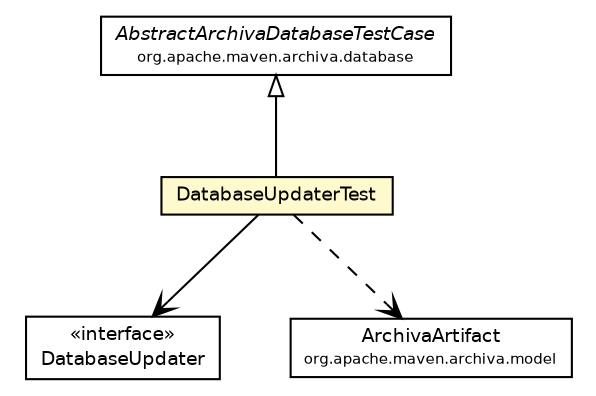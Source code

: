 #!/usr/local/bin/dot
#
# Class diagram 
# Generated by UmlGraph version 4.6 (http://www.spinellis.gr/sw/umlgraph)
#

digraph G {
	edge [fontname="Helvetica",fontsize=10,labelfontname="Helvetica",labelfontsize=10];
	node [fontname="Helvetica",fontsize=10,shape=plaintext];
	// org.apache.maven.archiva.database.AbstractArchivaDatabaseTestCase
	c31733 [label=<<table border="0" cellborder="1" cellspacing="0" cellpadding="2" port="p" href="../AbstractArchivaDatabaseTestCase.html">
		<tr><td><table border="0" cellspacing="0" cellpadding="1">
			<tr><td><font face="Helvetica-Oblique"> AbstractArchivaDatabaseTestCase </font></td></tr>
			<tr><td><font point-size="7.0"> org.apache.maven.archiva.database </font></td></tr>
		</table></td></tr>
		</table>>, fontname="Helvetica", fontcolor="black", fontsize=9.0];
	// org.apache.maven.archiva.database.updater.DatabaseUpdaterTest
	c31761 [label=<<table border="0" cellborder="1" cellspacing="0" cellpadding="2" port="p" bgcolor="lemonChiffon" href="./DatabaseUpdaterTest.html">
		<tr><td><table border="0" cellspacing="0" cellpadding="1">
			<tr><td> DatabaseUpdaterTest </td></tr>
		</table></td></tr>
		</table>>, fontname="Helvetica", fontcolor="black", fontsize=9.0];
	//org.apache.maven.archiva.database.updater.DatabaseUpdaterTest extends org.apache.maven.archiva.database.AbstractArchivaDatabaseTestCase
	c31733:p -> c31761:p [dir=back,arrowtail=empty];
	// org.apache.maven.archiva.database.updater.DatabaseUpdaterTest NAVASSOC org.apache.maven.archiva.database.updater.DatabaseUpdater
	c31761:p -> c31871:p [taillabel="", label="", headlabel="", fontname="Helvetica", fontcolor="black", fontsize=10.0, color="black", arrowhead=open];
	// org.apache.maven.archiva.database.updater.DatabaseUpdaterTest DEPEND org.apache.maven.archiva.model.ArchivaArtifact
	c31761:p -> c31872:p [taillabel="", label="", headlabel="", fontname="Helvetica", fontcolor="black", fontsize=10.0, color="black", arrowhead=open, style=dashed];
	// org.apache.maven.archiva.model.ArchivaArtifact
	c31872 [label=<<table border="0" cellborder="1" cellspacing="0" cellpadding="2" port="p" href="http://java.sun.com/j2se/1.4.2/docs/api/org/apache/maven/archiva/model/ArchivaArtifact.html">
		<tr><td><table border="0" cellspacing="0" cellpadding="1">
			<tr><td> ArchivaArtifact </td></tr>
			<tr><td><font point-size="7.0"> org.apache.maven.archiva.model </font></td></tr>
		</table></td></tr>
		</table>>, fontname="Helvetica", fontcolor="black", fontsize=9.0];
	// org.apache.maven.archiva.database.updater.DatabaseUpdater
	c31871 [label=<<table border="0" cellborder="1" cellspacing="0" cellpadding="2" port="p" href="http://java.sun.com/j2se/1.4.2/docs/api/org/apache/maven/archiva/database/updater/DatabaseUpdater.html">
		<tr><td><table border="0" cellspacing="0" cellpadding="1">
			<tr><td> &laquo;interface&raquo; </td></tr>
			<tr><td> DatabaseUpdater </td></tr>
		</table></td></tr>
		</table>>, fontname="Helvetica", fontcolor="black", fontsize=9.0];
}

